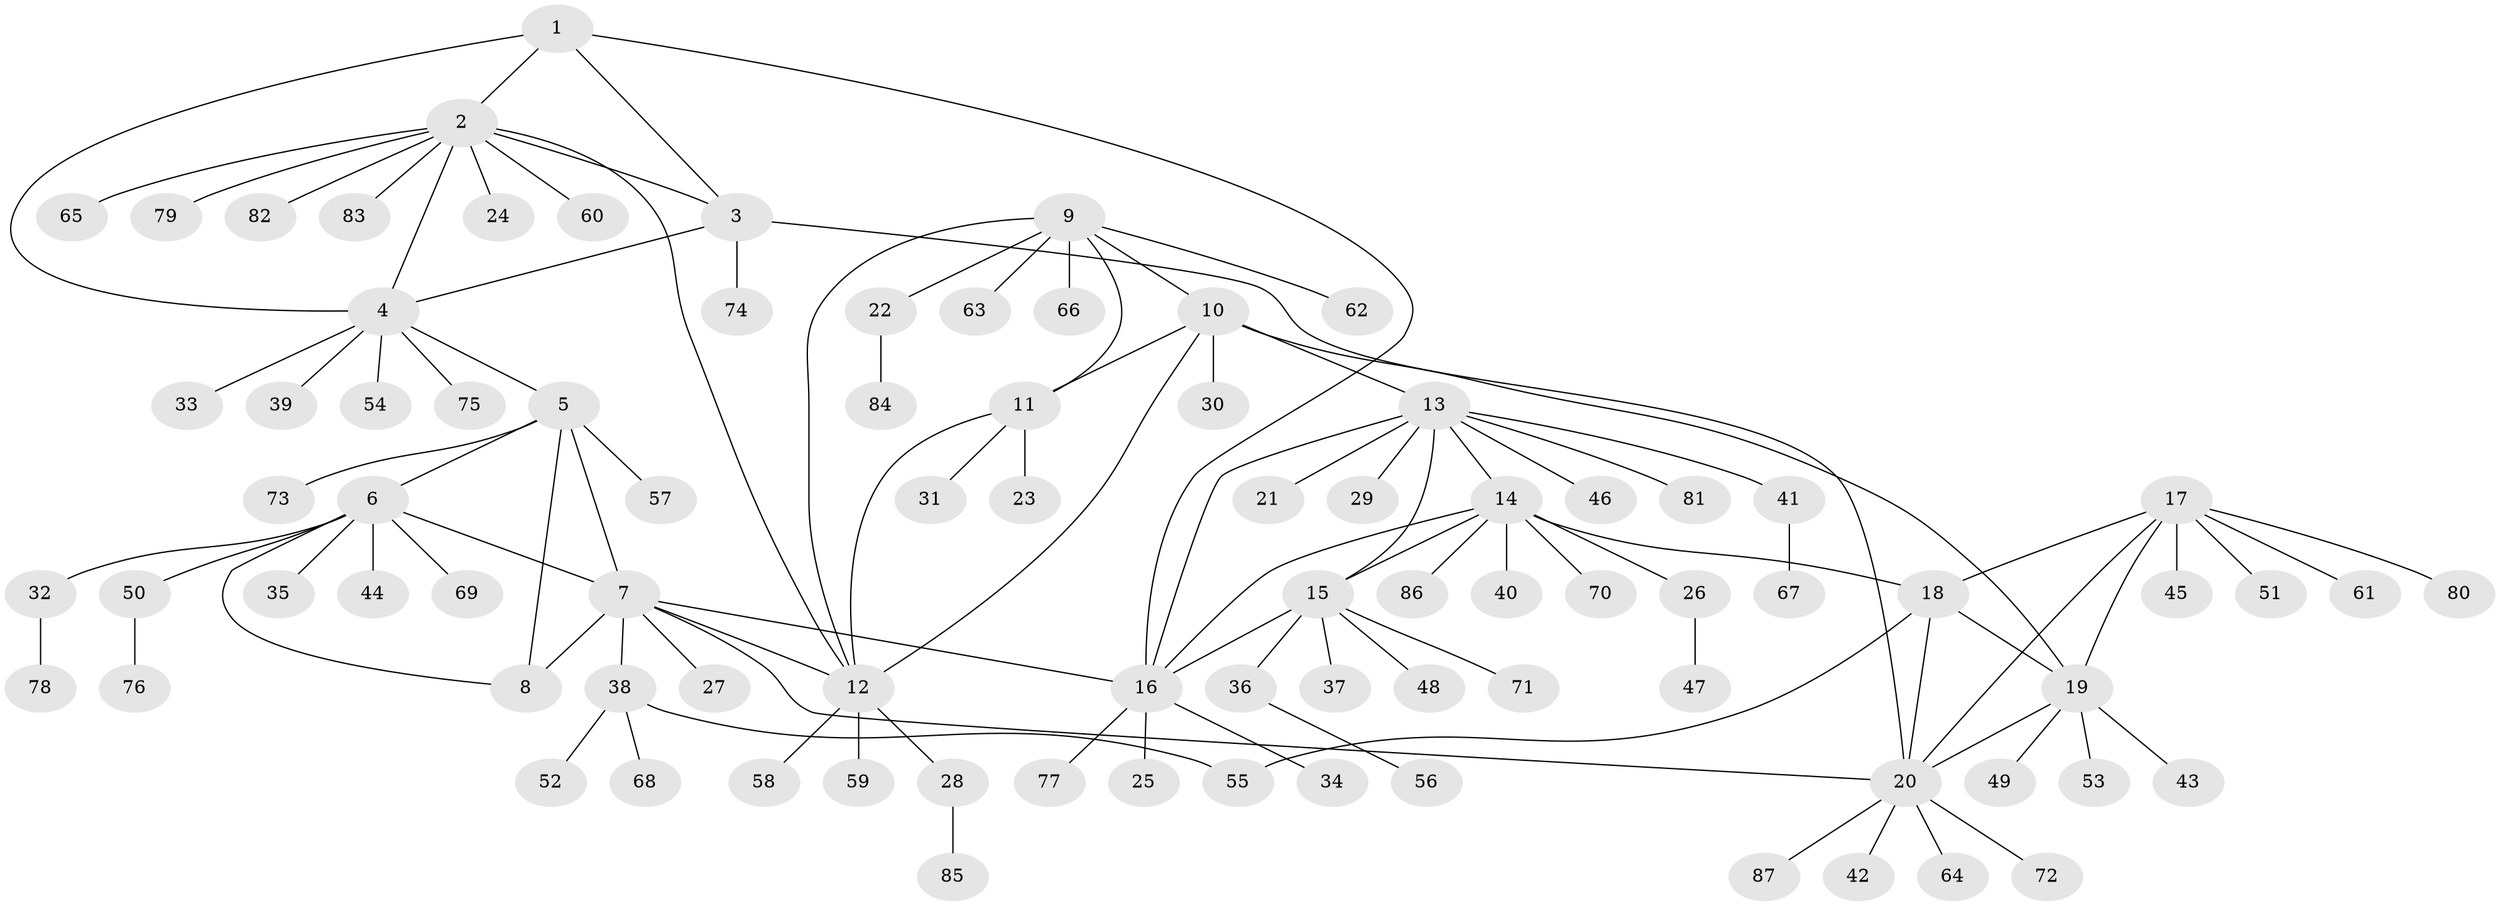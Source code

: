 // Generated by graph-tools (version 1.1) at 2025/50/03/09/25 03:50:30]
// undirected, 87 vertices, 108 edges
graph export_dot {
graph [start="1"]
  node [color=gray90,style=filled];
  1;
  2;
  3;
  4;
  5;
  6;
  7;
  8;
  9;
  10;
  11;
  12;
  13;
  14;
  15;
  16;
  17;
  18;
  19;
  20;
  21;
  22;
  23;
  24;
  25;
  26;
  27;
  28;
  29;
  30;
  31;
  32;
  33;
  34;
  35;
  36;
  37;
  38;
  39;
  40;
  41;
  42;
  43;
  44;
  45;
  46;
  47;
  48;
  49;
  50;
  51;
  52;
  53;
  54;
  55;
  56;
  57;
  58;
  59;
  60;
  61;
  62;
  63;
  64;
  65;
  66;
  67;
  68;
  69;
  70;
  71;
  72;
  73;
  74;
  75;
  76;
  77;
  78;
  79;
  80;
  81;
  82;
  83;
  84;
  85;
  86;
  87;
  1 -- 2;
  1 -- 3;
  1 -- 4;
  1 -- 16;
  2 -- 3;
  2 -- 4;
  2 -- 12;
  2 -- 24;
  2 -- 60;
  2 -- 65;
  2 -- 79;
  2 -- 82;
  2 -- 83;
  3 -- 4;
  3 -- 20;
  3 -- 74;
  4 -- 5;
  4 -- 33;
  4 -- 39;
  4 -- 54;
  4 -- 75;
  5 -- 6;
  5 -- 7;
  5 -- 8;
  5 -- 57;
  5 -- 73;
  6 -- 7;
  6 -- 8;
  6 -- 32;
  6 -- 35;
  6 -- 44;
  6 -- 50;
  6 -- 69;
  7 -- 8;
  7 -- 12;
  7 -- 16;
  7 -- 20;
  7 -- 27;
  7 -- 38;
  9 -- 10;
  9 -- 11;
  9 -- 12;
  9 -- 22;
  9 -- 62;
  9 -- 63;
  9 -- 66;
  10 -- 11;
  10 -- 12;
  10 -- 13;
  10 -- 19;
  10 -- 30;
  11 -- 12;
  11 -- 23;
  11 -- 31;
  12 -- 28;
  12 -- 58;
  12 -- 59;
  13 -- 14;
  13 -- 15;
  13 -- 16;
  13 -- 21;
  13 -- 29;
  13 -- 41;
  13 -- 46;
  13 -- 81;
  14 -- 15;
  14 -- 16;
  14 -- 18;
  14 -- 26;
  14 -- 40;
  14 -- 70;
  14 -- 86;
  15 -- 16;
  15 -- 36;
  15 -- 37;
  15 -- 48;
  15 -- 71;
  16 -- 25;
  16 -- 34;
  16 -- 77;
  17 -- 18;
  17 -- 19;
  17 -- 20;
  17 -- 45;
  17 -- 51;
  17 -- 61;
  17 -- 80;
  18 -- 19;
  18 -- 20;
  18 -- 55;
  19 -- 20;
  19 -- 43;
  19 -- 49;
  19 -- 53;
  20 -- 42;
  20 -- 64;
  20 -- 72;
  20 -- 87;
  22 -- 84;
  26 -- 47;
  28 -- 85;
  32 -- 78;
  36 -- 56;
  38 -- 52;
  38 -- 55;
  38 -- 68;
  41 -- 67;
  50 -- 76;
}
